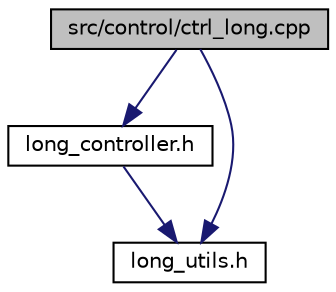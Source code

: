 digraph "src/control/ctrl_long.cpp"
{
  edge [fontname="Helvetica",fontsize="10",labelfontname="Helvetica",labelfontsize="10"];
  node [fontname="Helvetica",fontsize="10",shape=record];
  Node0 [label="src/control/ctrl_long.cpp",height=0.2,width=0.4,color="black", fillcolor="grey75", style="filled", fontcolor="black"];
  Node0 -> Node1 [color="midnightblue",fontsize="10",style="solid",fontname="Helvetica"];
  Node1 [label="long_controller.h",height=0.2,width=0.4,color="black", fillcolor="white", style="filled",URL="$long__controller_8h.html"];
  Node1 -> Node2 [color="midnightblue",fontsize="10",style="solid",fontname="Helvetica"];
  Node2 [label="long_utils.h",height=0.2,width=0.4,color="black", fillcolor="white", style="filled",URL="$long__utils_8h.html"];
  Node0 -> Node2 [color="midnightblue",fontsize="10",style="solid",fontname="Helvetica"];
}
